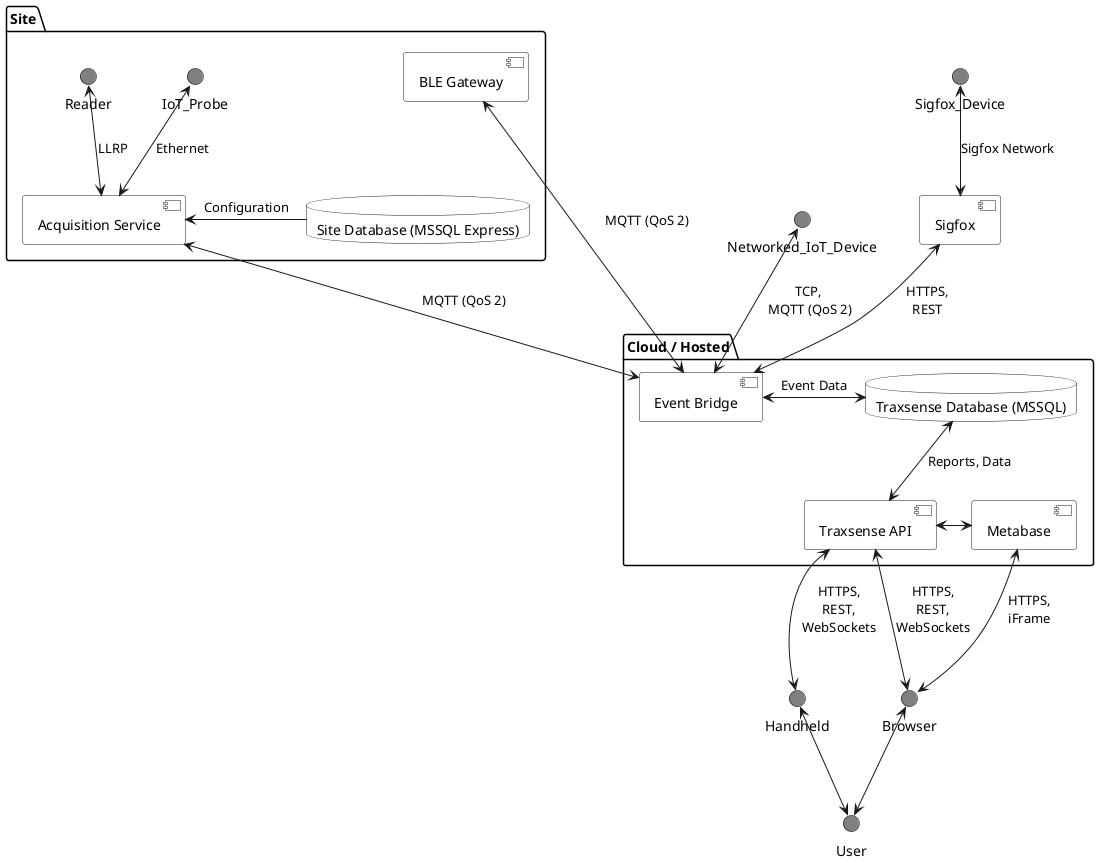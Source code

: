 @startuml

skinparam interface {
  backgroundColor Grey
  borderColor black
}

skinparam component {
  BackgroundColor white
}

skinparam database {
  BackgroundColor white
}

package Site {
database "Site Database (MSSQL Express)"
[Acquisition Service] <-right- [Site Database (MSSQL Express)] : Configuration
IoT_Probe <-down-> [Acquisition Service] : Ethernet
Reader <-down-> [Acquisition Service] : LLRP
[BLE Gateway]
}

package "Cloud / Hosted" {
[BLE Gateway] <-up-> [Event Bridge] : MQTT (QoS 2)
[Acquisition Service] <-down-> [Event Bridge] : MQTT (QoS 2)
database "Traxsense Database (MSSQL)"
[Event Bridge] <-> [Traxsense Database (MSSQL)] : Event Data
[Traxsense API] <-right-> [Metabase]
[Traxsense API] <-up-> [Traxsense Database (MSSQL)] : Reports, Data
}

Networked_IoT_Device <-down-> [Event Bridge] : TCP, \nMQTT (QoS 2)
Sigfox_Device <-down-> [Sigfox] : Sigfox Network
[Sigfox] <-down-> [Event Bridge] : HTTPS,\nREST
User <-up-> Browser
User <-up-> Handheld

Handheld <-up-> [Traxsense API] : HTTPS,\nREST,\nWebSockets
Browser <-up-> [Traxsense API] : HTTPS,\nREST,\nWebSockets
Browser <-up-> [Metabase] : HTTPS,\niFrame

@enduml